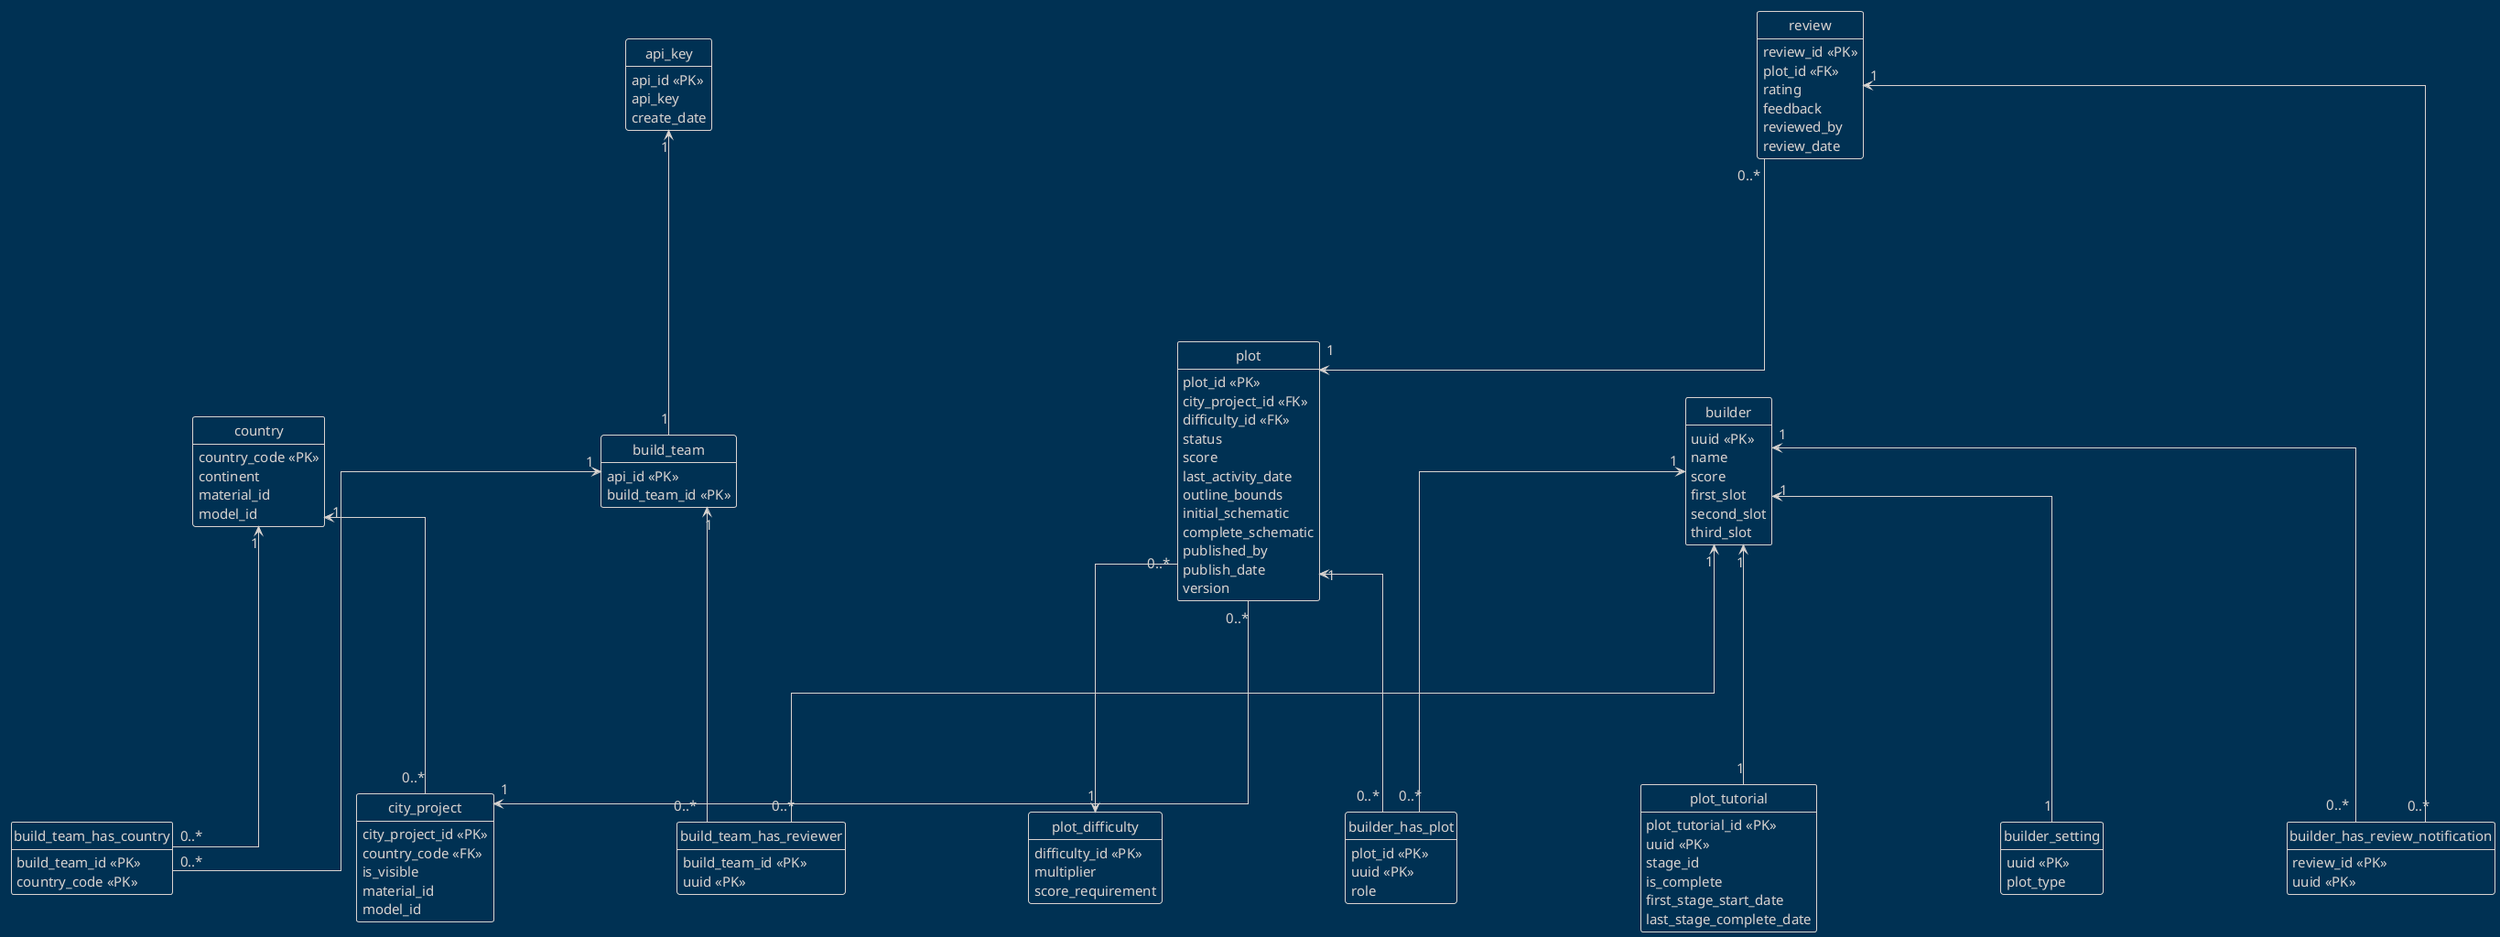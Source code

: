 @startuml
skinparam nodesep 200
skinparam ranksep 200
skinparam defaultFontSize 15

skinparam linetype ortho

hide circle
hide empty members
!theme blueprint

entity api_key {
    api_id <<PK>>
    api_key
    create_date
}

entity build_team {
    api_id <<PK>>
    build_team_id <<PK>>
}

entity country {
    country_code <<PK>>
    continent
    material_id
    model_id
}

entity city_project {
    city_project_id <<PK>>
    country_code <<FK>>
    is_visible
    material_id
    model_id
}

entity builder {
    uuid <<PK>>
    name
    score
    first_slot
    second_slot
    third_slot
}

entity builder_setting {
    uuid <<PK>>
    plot_type
}

entity plot_difficulty {
    difficulty_id <<PK>>
    multiplier
    score_requirement
}

entity plot {
    plot_id <<PK>>
    city_project_id <<FK>>
    difficulty_id <<FK>>
    status
    score
    last_activity_date
    outline_bounds
    initial_schematic
    complete_schematic
    published_by
    publish_date
    version
}

entity plot_tutorial {
    plot_tutorial_id <<PK>>
    uuid <<PK>>
    stage_id
    is_complete
    first_stage_start_date
    last_stage_complete_date
}

entity review {
    review_id <<PK>>
    plot_id <<FK>>
    rating
    feedback
    reviewed_by
    review_date
}

entity build_team_has_country {
    build_team_id <<PK>>
    country_code <<PK>>
}

entity build_team_has_reviewer {
    build_team_id <<PK>>
    uuid <<PK>>
}

entity builder_has_review_notification {
    review_id <<PK>>
    uuid <<PK>>
}

entity builder_has_plot {
    plot_id <<PK>>
    uuid <<PK>>
    role
}

api_key "1" <-- "1" build_team

build_team "1" <-- "0..*" build_team_has_country
build_team "1" <-- "0..*" build_team_has_reviewer

country "1" <-- "0..*" city_project
country "1" <-- "0..*" build_team_has_country

review "0..*" --> "1" plot
review "1" <-- "0..*" builder_has_review_notification

builder "1" <-- "1" builder_setting
builder "1" <-- "0..*" build_team_has_reviewer
builder "1" <-- "1" plot_tutorial
builder "1" <-- "0..*" builder_has_review_notification
builder "1" <-- "0..*" builder_has_plot

plot "0..*" --> "1" city_project
plot "0..*" --> "1" plot_difficulty
plot "1" <-- "0..*" builder_has_plot
@enduml